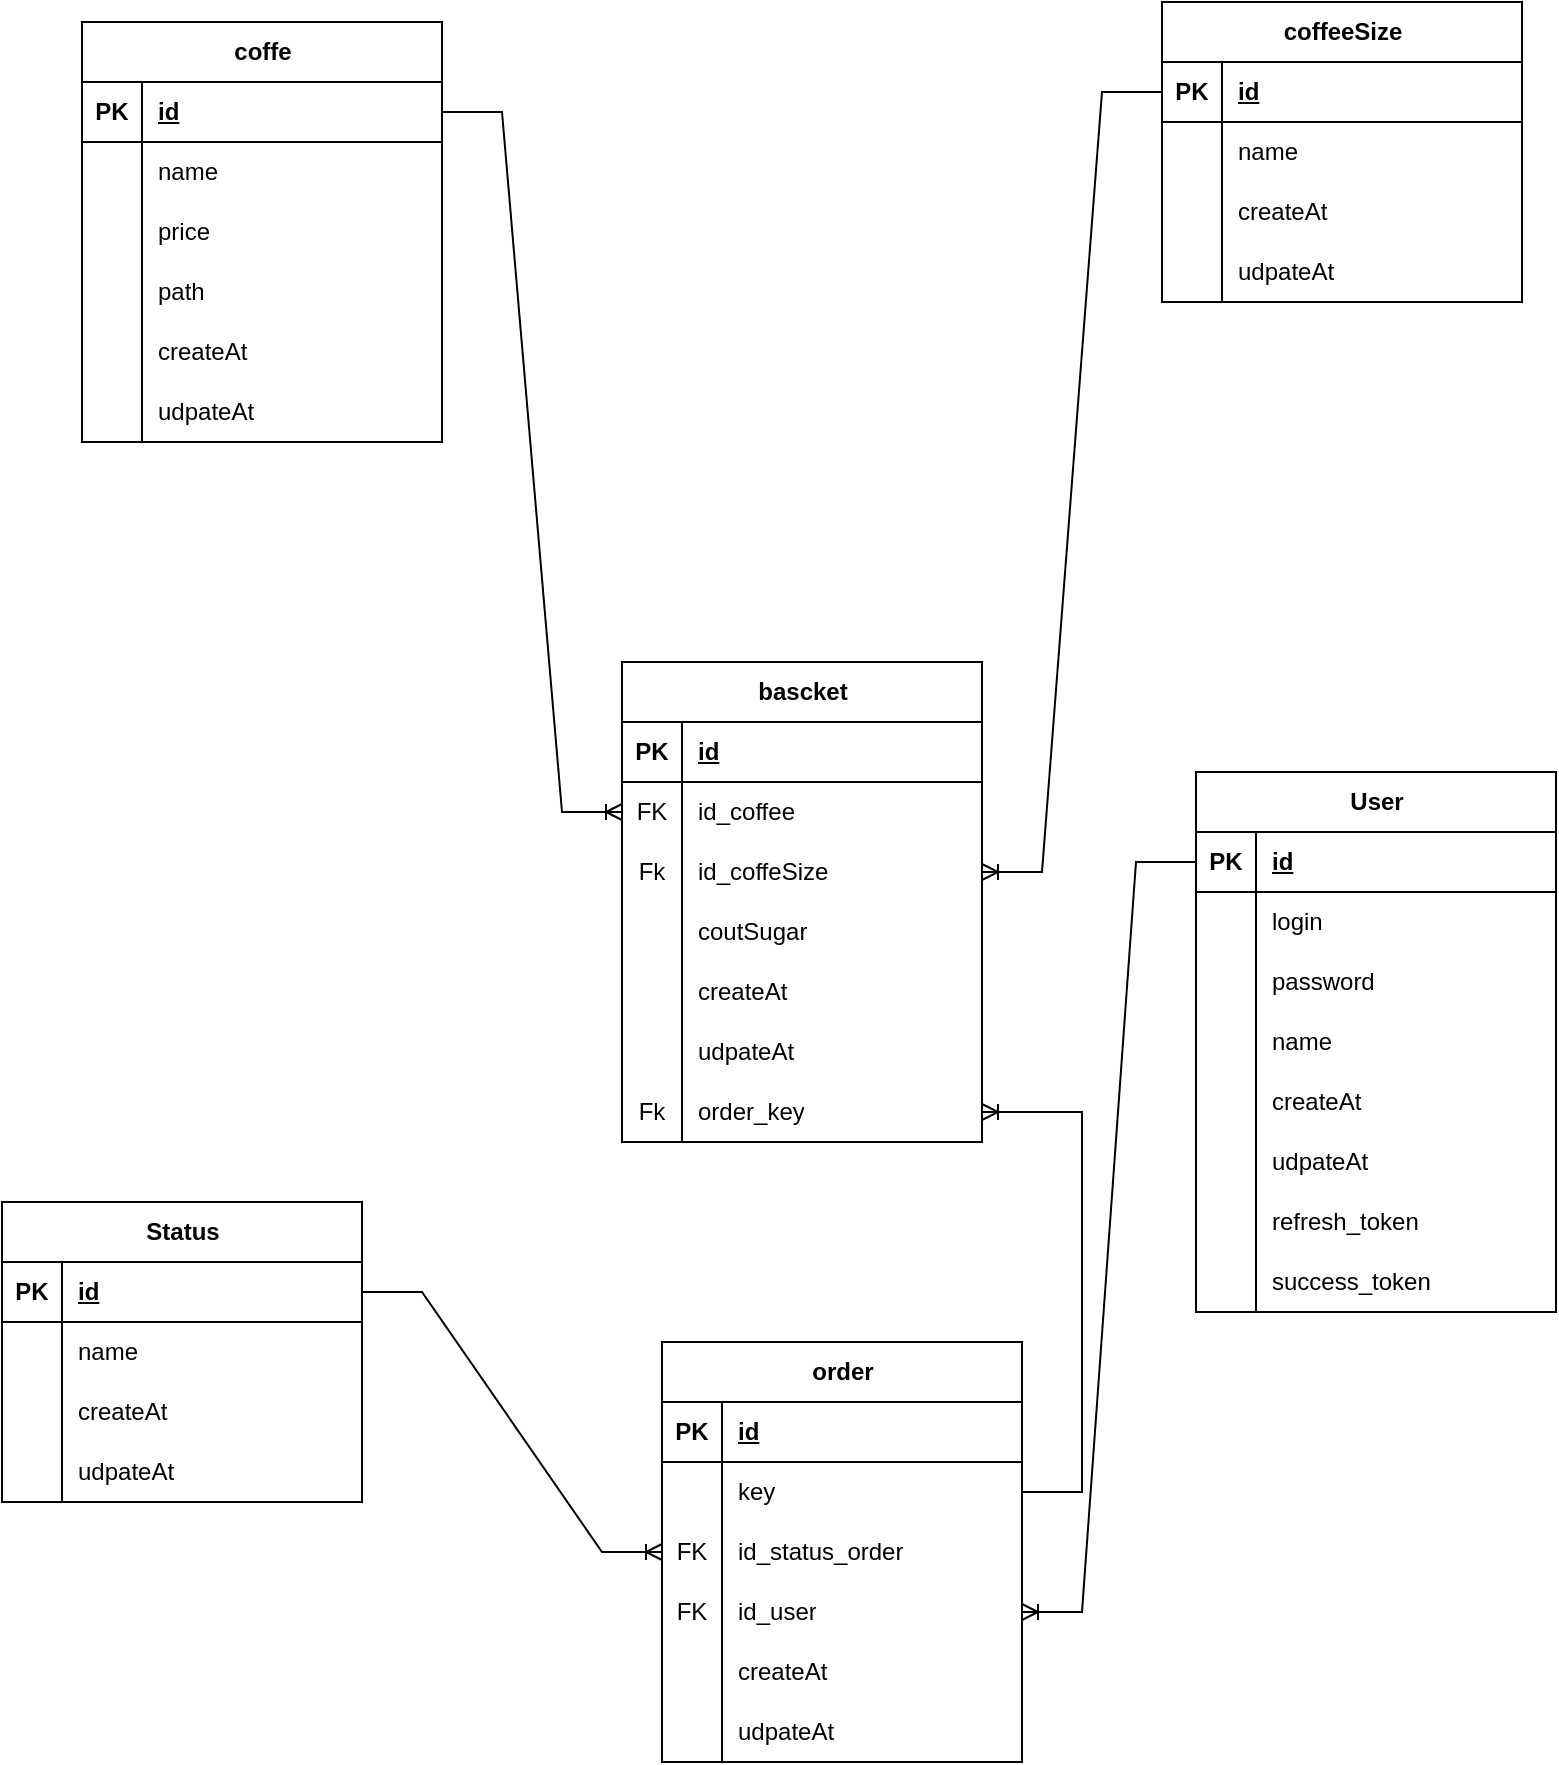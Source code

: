 <mxfile version="24.7.5">
  <diagram name="Страница — 1" id="lifR1NKAW2GJdnzbXlMU">
    <mxGraphModel dx="1687" dy="993" grid="1" gridSize="10" guides="1" tooltips="1" connect="1" arrows="1" fold="1" page="1" pageScale="1" pageWidth="827" pageHeight="1169" math="0" shadow="0">
      <root>
        <mxCell id="0" />
        <mxCell id="1" parent="0" />
        <mxCell id="nNNaADvLWEtk0UNA_iD9-1" value="coffeeSize" style="shape=table;startSize=30;container=1;collapsible=1;childLayout=tableLayout;fixedRows=1;rowLines=0;fontStyle=1;align=center;resizeLast=1;html=1;" vertex="1" parent="1">
          <mxGeometry x="630" y="80" width="180" height="150" as="geometry" />
        </mxCell>
        <mxCell id="nNNaADvLWEtk0UNA_iD9-2" value="" style="shape=tableRow;horizontal=0;startSize=0;swimlaneHead=0;swimlaneBody=0;fillColor=none;collapsible=0;dropTarget=0;points=[[0,0.5],[1,0.5]];portConstraint=eastwest;top=0;left=0;right=0;bottom=1;" vertex="1" parent="nNNaADvLWEtk0UNA_iD9-1">
          <mxGeometry y="30" width="180" height="30" as="geometry" />
        </mxCell>
        <mxCell id="nNNaADvLWEtk0UNA_iD9-3" value="PK" style="shape=partialRectangle;connectable=0;fillColor=none;top=0;left=0;bottom=0;right=0;fontStyle=1;overflow=hidden;whiteSpace=wrap;html=1;" vertex="1" parent="nNNaADvLWEtk0UNA_iD9-2">
          <mxGeometry width="30" height="30" as="geometry">
            <mxRectangle width="30" height="30" as="alternateBounds" />
          </mxGeometry>
        </mxCell>
        <mxCell id="nNNaADvLWEtk0UNA_iD9-4" value="id" style="shape=partialRectangle;connectable=0;fillColor=none;top=0;left=0;bottom=0;right=0;align=left;spacingLeft=6;fontStyle=5;overflow=hidden;whiteSpace=wrap;html=1;" vertex="1" parent="nNNaADvLWEtk0UNA_iD9-2">
          <mxGeometry x="30" width="150" height="30" as="geometry">
            <mxRectangle width="150" height="30" as="alternateBounds" />
          </mxGeometry>
        </mxCell>
        <mxCell id="nNNaADvLWEtk0UNA_iD9-5" value="" style="shape=tableRow;horizontal=0;startSize=0;swimlaneHead=0;swimlaneBody=0;fillColor=none;collapsible=0;dropTarget=0;points=[[0,0.5],[1,0.5]];portConstraint=eastwest;top=0;left=0;right=0;bottom=0;" vertex="1" parent="nNNaADvLWEtk0UNA_iD9-1">
          <mxGeometry y="60" width="180" height="30" as="geometry" />
        </mxCell>
        <mxCell id="nNNaADvLWEtk0UNA_iD9-6" value="" style="shape=partialRectangle;connectable=0;fillColor=none;top=0;left=0;bottom=0;right=0;editable=1;overflow=hidden;whiteSpace=wrap;html=1;" vertex="1" parent="nNNaADvLWEtk0UNA_iD9-5">
          <mxGeometry width="30" height="30" as="geometry">
            <mxRectangle width="30" height="30" as="alternateBounds" />
          </mxGeometry>
        </mxCell>
        <mxCell id="nNNaADvLWEtk0UNA_iD9-7" value="name" style="shape=partialRectangle;connectable=0;fillColor=none;top=0;left=0;bottom=0;right=0;align=left;spacingLeft=6;overflow=hidden;whiteSpace=wrap;html=1;" vertex="1" parent="nNNaADvLWEtk0UNA_iD9-5">
          <mxGeometry x="30" width="150" height="30" as="geometry">
            <mxRectangle width="150" height="30" as="alternateBounds" />
          </mxGeometry>
        </mxCell>
        <mxCell id="nNNaADvLWEtk0UNA_iD9-30" style="shape=tableRow;horizontal=0;startSize=0;swimlaneHead=0;swimlaneBody=0;fillColor=none;collapsible=0;dropTarget=0;points=[[0,0.5],[1,0.5]];portConstraint=eastwest;top=0;left=0;right=0;bottom=0;" vertex="1" parent="nNNaADvLWEtk0UNA_iD9-1">
          <mxGeometry y="90" width="180" height="30" as="geometry" />
        </mxCell>
        <mxCell id="nNNaADvLWEtk0UNA_iD9-31" style="shape=partialRectangle;connectable=0;fillColor=none;top=0;left=0;bottom=0;right=0;editable=1;overflow=hidden;whiteSpace=wrap;html=1;" vertex="1" parent="nNNaADvLWEtk0UNA_iD9-30">
          <mxGeometry width="30" height="30" as="geometry">
            <mxRectangle width="30" height="30" as="alternateBounds" />
          </mxGeometry>
        </mxCell>
        <mxCell id="nNNaADvLWEtk0UNA_iD9-32" value="createAt" style="shape=partialRectangle;connectable=0;fillColor=none;top=0;left=0;bottom=0;right=0;align=left;spacingLeft=6;overflow=hidden;whiteSpace=wrap;html=1;" vertex="1" parent="nNNaADvLWEtk0UNA_iD9-30">
          <mxGeometry x="30" width="150" height="30" as="geometry">
            <mxRectangle width="150" height="30" as="alternateBounds" />
          </mxGeometry>
        </mxCell>
        <mxCell id="nNNaADvLWEtk0UNA_iD9-33" style="shape=tableRow;horizontal=0;startSize=0;swimlaneHead=0;swimlaneBody=0;fillColor=none;collapsible=0;dropTarget=0;points=[[0,0.5],[1,0.5]];portConstraint=eastwest;top=0;left=0;right=0;bottom=0;" vertex="1" parent="nNNaADvLWEtk0UNA_iD9-1">
          <mxGeometry y="120" width="180" height="30" as="geometry" />
        </mxCell>
        <mxCell id="nNNaADvLWEtk0UNA_iD9-34" style="shape=partialRectangle;connectable=0;fillColor=none;top=0;left=0;bottom=0;right=0;editable=1;overflow=hidden;whiteSpace=wrap;html=1;" vertex="1" parent="nNNaADvLWEtk0UNA_iD9-33">
          <mxGeometry width="30" height="30" as="geometry">
            <mxRectangle width="30" height="30" as="alternateBounds" />
          </mxGeometry>
        </mxCell>
        <mxCell id="nNNaADvLWEtk0UNA_iD9-35" value="udpateAt" style="shape=partialRectangle;connectable=0;fillColor=none;top=0;left=0;bottom=0;right=0;align=left;spacingLeft=6;overflow=hidden;whiteSpace=wrap;html=1;" vertex="1" parent="nNNaADvLWEtk0UNA_iD9-33">
          <mxGeometry x="30" width="150" height="30" as="geometry">
            <mxRectangle width="150" height="30" as="alternateBounds" />
          </mxGeometry>
        </mxCell>
        <mxCell id="nNNaADvLWEtk0UNA_iD9-14" value="coffe" style="shape=table;startSize=30;container=1;collapsible=1;childLayout=tableLayout;fixedRows=1;rowLines=0;fontStyle=1;align=center;resizeLast=1;html=1;" vertex="1" parent="1">
          <mxGeometry x="90" y="90" width="180" height="210" as="geometry" />
        </mxCell>
        <mxCell id="nNNaADvLWEtk0UNA_iD9-15" value="" style="shape=tableRow;horizontal=0;startSize=0;swimlaneHead=0;swimlaneBody=0;fillColor=none;collapsible=0;dropTarget=0;points=[[0,0.5],[1,0.5]];portConstraint=eastwest;top=0;left=0;right=0;bottom=1;" vertex="1" parent="nNNaADvLWEtk0UNA_iD9-14">
          <mxGeometry y="30" width="180" height="30" as="geometry" />
        </mxCell>
        <mxCell id="nNNaADvLWEtk0UNA_iD9-16" value="PK" style="shape=partialRectangle;connectable=0;fillColor=none;top=0;left=0;bottom=0;right=0;fontStyle=1;overflow=hidden;whiteSpace=wrap;html=1;" vertex="1" parent="nNNaADvLWEtk0UNA_iD9-15">
          <mxGeometry width="30" height="30" as="geometry">
            <mxRectangle width="30" height="30" as="alternateBounds" />
          </mxGeometry>
        </mxCell>
        <mxCell id="nNNaADvLWEtk0UNA_iD9-17" value="id" style="shape=partialRectangle;connectable=0;fillColor=none;top=0;left=0;bottom=0;right=0;align=left;spacingLeft=6;fontStyle=5;overflow=hidden;whiteSpace=wrap;html=1;" vertex="1" parent="nNNaADvLWEtk0UNA_iD9-15">
          <mxGeometry x="30" width="150" height="30" as="geometry">
            <mxRectangle width="150" height="30" as="alternateBounds" />
          </mxGeometry>
        </mxCell>
        <mxCell id="nNNaADvLWEtk0UNA_iD9-18" value="" style="shape=tableRow;horizontal=0;startSize=0;swimlaneHead=0;swimlaneBody=0;fillColor=none;collapsible=0;dropTarget=0;points=[[0,0.5],[1,0.5]];portConstraint=eastwest;top=0;left=0;right=0;bottom=0;" vertex="1" parent="nNNaADvLWEtk0UNA_iD9-14">
          <mxGeometry y="60" width="180" height="30" as="geometry" />
        </mxCell>
        <mxCell id="nNNaADvLWEtk0UNA_iD9-19" value="" style="shape=partialRectangle;connectable=0;fillColor=none;top=0;left=0;bottom=0;right=0;editable=1;overflow=hidden;whiteSpace=wrap;html=1;" vertex="1" parent="nNNaADvLWEtk0UNA_iD9-18">
          <mxGeometry width="30" height="30" as="geometry">
            <mxRectangle width="30" height="30" as="alternateBounds" />
          </mxGeometry>
        </mxCell>
        <mxCell id="nNNaADvLWEtk0UNA_iD9-20" value="name" style="shape=partialRectangle;connectable=0;fillColor=none;top=0;left=0;bottom=0;right=0;align=left;spacingLeft=6;overflow=hidden;whiteSpace=wrap;html=1;" vertex="1" parent="nNNaADvLWEtk0UNA_iD9-18">
          <mxGeometry x="30" width="150" height="30" as="geometry">
            <mxRectangle width="150" height="30" as="alternateBounds" />
          </mxGeometry>
        </mxCell>
        <mxCell id="nNNaADvLWEtk0UNA_iD9-27" style="shape=tableRow;horizontal=0;startSize=0;swimlaneHead=0;swimlaneBody=0;fillColor=none;collapsible=0;dropTarget=0;points=[[0,0.5],[1,0.5]];portConstraint=eastwest;top=0;left=0;right=0;bottom=0;" vertex="1" parent="nNNaADvLWEtk0UNA_iD9-14">
          <mxGeometry y="90" width="180" height="30" as="geometry" />
        </mxCell>
        <mxCell id="nNNaADvLWEtk0UNA_iD9-28" style="shape=partialRectangle;connectable=0;fillColor=none;top=0;left=0;bottom=0;right=0;editable=1;overflow=hidden;whiteSpace=wrap;html=1;" vertex="1" parent="nNNaADvLWEtk0UNA_iD9-27">
          <mxGeometry width="30" height="30" as="geometry">
            <mxRectangle width="30" height="30" as="alternateBounds" />
          </mxGeometry>
        </mxCell>
        <mxCell id="nNNaADvLWEtk0UNA_iD9-29" value="price" style="shape=partialRectangle;connectable=0;fillColor=none;top=0;left=0;bottom=0;right=0;align=left;spacingLeft=6;overflow=hidden;whiteSpace=wrap;html=1;" vertex="1" parent="nNNaADvLWEtk0UNA_iD9-27">
          <mxGeometry x="30" width="150" height="30" as="geometry">
            <mxRectangle width="150" height="30" as="alternateBounds" />
          </mxGeometry>
        </mxCell>
        <mxCell id="nNNaADvLWEtk0UNA_iD9-24" style="shape=tableRow;horizontal=0;startSize=0;swimlaneHead=0;swimlaneBody=0;fillColor=none;collapsible=0;dropTarget=0;points=[[0,0.5],[1,0.5]];portConstraint=eastwest;top=0;left=0;right=0;bottom=0;" vertex="1" parent="nNNaADvLWEtk0UNA_iD9-14">
          <mxGeometry y="120" width="180" height="30" as="geometry" />
        </mxCell>
        <mxCell id="nNNaADvLWEtk0UNA_iD9-25" style="shape=partialRectangle;connectable=0;fillColor=none;top=0;left=0;bottom=0;right=0;editable=1;overflow=hidden;whiteSpace=wrap;html=1;" vertex="1" parent="nNNaADvLWEtk0UNA_iD9-24">
          <mxGeometry width="30" height="30" as="geometry">
            <mxRectangle width="30" height="30" as="alternateBounds" />
          </mxGeometry>
        </mxCell>
        <mxCell id="nNNaADvLWEtk0UNA_iD9-26" value="path" style="shape=partialRectangle;connectable=0;fillColor=none;top=0;left=0;bottom=0;right=0;align=left;spacingLeft=6;overflow=hidden;whiteSpace=wrap;html=1;" vertex="1" parent="nNNaADvLWEtk0UNA_iD9-24">
          <mxGeometry x="30" width="150" height="30" as="geometry">
            <mxRectangle width="150" height="30" as="alternateBounds" />
          </mxGeometry>
        </mxCell>
        <mxCell id="nNNaADvLWEtk0UNA_iD9-21" style="shape=tableRow;horizontal=0;startSize=0;swimlaneHead=0;swimlaneBody=0;fillColor=none;collapsible=0;dropTarget=0;points=[[0,0.5],[1,0.5]];portConstraint=eastwest;top=0;left=0;right=0;bottom=0;" vertex="1" parent="nNNaADvLWEtk0UNA_iD9-14">
          <mxGeometry y="150" width="180" height="30" as="geometry" />
        </mxCell>
        <mxCell id="nNNaADvLWEtk0UNA_iD9-22" style="shape=partialRectangle;connectable=0;fillColor=none;top=0;left=0;bottom=0;right=0;editable=1;overflow=hidden;whiteSpace=wrap;html=1;" vertex="1" parent="nNNaADvLWEtk0UNA_iD9-21">
          <mxGeometry width="30" height="30" as="geometry">
            <mxRectangle width="30" height="30" as="alternateBounds" />
          </mxGeometry>
        </mxCell>
        <mxCell id="nNNaADvLWEtk0UNA_iD9-23" value="createAt" style="shape=partialRectangle;connectable=0;fillColor=none;top=0;left=0;bottom=0;right=0;align=left;spacingLeft=6;overflow=hidden;whiteSpace=wrap;html=1;" vertex="1" parent="nNNaADvLWEtk0UNA_iD9-21">
          <mxGeometry x="30" width="150" height="30" as="geometry">
            <mxRectangle width="150" height="30" as="alternateBounds" />
          </mxGeometry>
        </mxCell>
        <mxCell id="nNNaADvLWEtk0UNA_iD9-36" style="shape=tableRow;horizontal=0;startSize=0;swimlaneHead=0;swimlaneBody=0;fillColor=none;collapsible=0;dropTarget=0;points=[[0,0.5],[1,0.5]];portConstraint=eastwest;top=0;left=0;right=0;bottom=0;" vertex="1" parent="nNNaADvLWEtk0UNA_iD9-14">
          <mxGeometry y="180" width="180" height="30" as="geometry" />
        </mxCell>
        <mxCell id="nNNaADvLWEtk0UNA_iD9-37" style="shape=partialRectangle;connectable=0;fillColor=none;top=0;left=0;bottom=0;right=0;editable=1;overflow=hidden;whiteSpace=wrap;html=1;" vertex="1" parent="nNNaADvLWEtk0UNA_iD9-36">
          <mxGeometry width="30" height="30" as="geometry">
            <mxRectangle width="30" height="30" as="alternateBounds" />
          </mxGeometry>
        </mxCell>
        <mxCell id="nNNaADvLWEtk0UNA_iD9-38" value="udpateAt" style="shape=partialRectangle;connectable=0;fillColor=none;top=0;left=0;bottom=0;right=0;align=left;spacingLeft=6;overflow=hidden;whiteSpace=wrap;html=1;" vertex="1" parent="nNNaADvLWEtk0UNA_iD9-36">
          <mxGeometry x="30" width="150" height="30" as="geometry">
            <mxRectangle width="150" height="30" as="alternateBounds" />
          </mxGeometry>
        </mxCell>
        <mxCell id="nNNaADvLWEtk0UNA_iD9-65" value="bascket" style="shape=table;startSize=30;container=1;collapsible=1;childLayout=tableLayout;fixedRows=1;rowLines=0;fontStyle=1;align=center;resizeLast=1;html=1;" vertex="1" parent="1">
          <mxGeometry x="360" y="410" width="180" height="240" as="geometry" />
        </mxCell>
        <mxCell id="nNNaADvLWEtk0UNA_iD9-66" value="" style="shape=tableRow;horizontal=0;startSize=0;swimlaneHead=0;swimlaneBody=0;fillColor=none;collapsible=0;dropTarget=0;points=[[0,0.5],[1,0.5]];portConstraint=eastwest;top=0;left=0;right=0;bottom=1;" vertex="1" parent="nNNaADvLWEtk0UNA_iD9-65">
          <mxGeometry y="30" width="180" height="30" as="geometry" />
        </mxCell>
        <mxCell id="nNNaADvLWEtk0UNA_iD9-67" value="PK" style="shape=partialRectangle;connectable=0;fillColor=none;top=0;left=0;bottom=0;right=0;fontStyle=1;overflow=hidden;whiteSpace=wrap;html=1;" vertex="1" parent="nNNaADvLWEtk0UNA_iD9-66">
          <mxGeometry width="30" height="30" as="geometry">
            <mxRectangle width="30" height="30" as="alternateBounds" />
          </mxGeometry>
        </mxCell>
        <mxCell id="nNNaADvLWEtk0UNA_iD9-68" value="id" style="shape=partialRectangle;connectable=0;fillColor=none;top=0;left=0;bottom=0;right=0;align=left;spacingLeft=6;fontStyle=5;overflow=hidden;whiteSpace=wrap;html=1;" vertex="1" parent="nNNaADvLWEtk0UNA_iD9-66">
          <mxGeometry x="30" width="150" height="30" as="geometry">
            <mxRectangle width="150" height="30" as="alternateBounds" />
          </mxGeometry>
        </mxCell>
        <mxCell id="nNNaADvLWEtk0UNA_iD9-69" value="" style="shape=tableRow;horizontal=0;startSize=0;swimlaneHead=0;swimlaneBody=0;fillColor=none;collapsible=0;dropTarget=0;points=[[0,0.5],[1,0.5]];portConstraint=eastwest;top=0;left=0;right=0;bottom=0;" vertex="1" parent="nNNaADvLWEtk0UNA_iD9-65">
          <mxGeometry y="60" width="180" height="30" as="geometry" />
        </mxCell>
        <mxCell id="nNNaADvLWEtk0UNA_iD9-70" value="FK" style="shape=partialRectangle;connectable=0;fillColor=none;top=0;left=0;bottom=0;right=0;editable=1;overflow=hidden;whiteSpace=wrap;html=1;" vertex="1" parent="nNNaADvLWEtk0UNA_iD9-69">
          <mxGeometry width="30" height="30" as="geometry">
            <mxRectangle width="30" height="30" as="alternateBounds" />
          </mxGeometry>
        </mxCell>
        <mxCell id="nNNaADvLWEtk0UNA_iD9-71" value="id_coffee" style="shape=partialRectangle;connectable=0;fillColor=none;top=0;left=0;bottom=0;right=0;align=left;spacingLeft=6;overflow=hidden;whiteSpace=wrap;html=1;" vertex="1" parent="nNNaADvLWEtk0UNA_iD9-69">
          <mxGeometry x="30" width="150" height="30" as="geometry">
            <mxRectangle width="150" height="30" as="alternateBounds" />
          </mxGeometry>
        </mxCell>
        <mxCell id="nNNaADvLWEtk0UNA_iD9-72" style="shape=tableRow;horizontal=0;startSize=0;swimlaneHead=0;swimlaneBody=0;fillColor=none;collapsible=0;dropTarget=0;points=[[0,0.5],[1,0.5]];portConstraint=eastwest;top=0;left=0;right=0;bottom=0;" vertex="1" parent="nNNaADvLWEtk0UNA_iD9-65">
          <mxGeometry y="90" width="180" height="30" as="geometry" />
        </mxCell>
        <mxCell id="nNNaADvLWEtk0UNA_iD9-73" value="Fk" style="shape=partialRectangle;connectable=0;fillColor=none;top=0;left=0;bottom=0;right=0;editable=1;overflow=hidden;whiteSpace=wrap;html=1;" vertex="1" parent="nNNaADvLWEtk0UNA_iD9-72">
          <mxGeometry width="30" height="30" as="geometry">
            <mxRectangle width="30" height="30" as="alternateBounds" />
          </mxGeometry>
        </mxCell>
        <mxCell id="nNNaADvLWEtk0UNA_iD9-74" value="id_coffeSize" style="shape=partialRectangle;connectable=0;fillColor=none;top=0;left=0;bottom=0;right=0;align=left;spacingLeft=6;overflow=hidden;whiteSpace=wrap;html=1;" vertex="1" parent="nNNaADvLWEtk0UNA_iD9-72">
          <mxGeometry x="30" width="150" height="30" as="geometry">
            <mxRectangle width="150" height="30" as="alternateBounds" />
          </mxGeometry>
        </mxCell>
        <mxCell id="nNNaADvLWEtk0UNA_iD9-75" style="shape=tableRow;horizontal=0;startSize=0;swimlaneHead=0;swimlaneBody=0;fillColor=none;collapsible=0;dropTarget=0;points=[[0,0.5],[1,0.5]];portConstraint=eastwest;top=0;left=0;right=0;bottom=0;" vertex="1" parent="nNNaADvLWEtk0UNA_iD9-65">
          <mxGeometry y="120" width="180" height="30" as="geometry" />
        </mxCell>
        <mxCell id="nNNaADvLWEtk0UNA_iD9-76" style="shape=partialRectangle;connectable=0;fillColor=none;top=0;left=0;bottom=0;right=0;editable=1;overflow=hidden;whiteSpace=wrap;html=1;" vertex="1" parent="nNNaADvLWEtk0UNA_iD9-75">
          <mxGeometry width="30" height="30" as="geometry">
            <mxRectangle width="30" height="30" as="alternateBounds" />
          </mxGeometry>
        </mxCell>
        <mxCell id="nNNaADvLWEtk0UNA_iD9-77" value="coutSugar" style="shape=partialRectangle;connectable=0;fillColor=none;top=0;left=0;bottom=0;right=0;align=left;spacingLeft=6;overflow=hidden;whiteSpace=wrap;html=1;" vertex="1" parent="nNNaADvLWEtk0UNA_iD9-75">
          <mxGeometry x="30" width="150" height="30" as="geometry">
            <mxRectangle width="150" height="30" as="alternateBounds" />
          </mxGeometry>
        </mxCell>
        <mxCell id="nNNaADvLWEtk0UNA_iD9-78" style="shape=tableRow;horizontal=0;startSize=0;swimlaneHead=0;swimlaneBody=0;fillColor=none;collapsible=0;dropTarget=0;points=[[0,0.5],[1,0.5]];portConstraint=eastwest;top=0;left=0;right=0;bottom=0;" vertex="1" parent="nNNaADvLWEtk0UNA_iD9-65">
          <mxGeometry y="150" width="180" height="30" as="geometry" />
        </mxCell>
        <mxCell id="nNNaADvLWEtk0UNA_iD9-79" style="shape=partialRectangle;connectable=0;fillColor=none;top=0;left=0;bottom=0;right=0;editable=1;overflow=hidden;whiteSpace=wrap;html=1;" vertex="1" parent="nNNaADvLWEtk0UNA_iD9-78">
          <mxGeometry width="30" height="30" as="geometry">
            <mxRectangle width="30" height="30" as="alternateBounds" />
          </mxGeometry>
        </mxCell>
        <mxCell id="nNNaADvLWEtk0UNA_iD9-80" value="createAt" style="shape=partialRectangle;connectable=0;fillColor=none;top=0;left=0;bottom=0;right=0;align=left;spacingLeft=6;overflow=hidden;whiteSpace=wrap;html=1;" vertex="1" parent="nNNaADvLWEtk0UNA_iD9-78">
          <mxGeometry x="30" width="150" height="30" as="geometry">
            <mxRectangle width="150" height="30" as="alternateBounds" />
          </mxGeometry>
        </mxCell>
        <mxCell id="nNNaADvLWEtk0UNA_iD9-81" style="shape=tableRow;horizontal=0;startSize=0;swimlaneHead=0;swimlaneBody=0;fillColor=none;collapsible=0;dropTarget=0;points=[[0,0.5],[1,0.5]];portConstraint=eastwest;top=0;left=0;right=0;bottom=0;" vertex="1" parent="nNNaADvLWEtk0UNA_iD9-65">
          <mxGeometry y="180" width="180" height="30" as="geometry" />
        </mxCell>
        <mxCell id="nNNaADvLWEtk0UNA_iD9-82" style="shape=partialRectangle;connectable=0;fillColor=none;top=0;left=0;bottom=0;right=0;editable=1;overflow=hidden;whiteSpace=wrap;html=1;" vertex="1" parent="nNNaADvLWEtk0UNA_iD9-81">
          <mxGeometry width="30" height="30" as="geometry">
            <mxRectangle width="30" height="30" as="alternateBounds" />
          </mxGeometry>
        </mxCell>
        <mxCell id="nNNaADvLWEtk0UNA_iD9-83" value="udpateAt" style="shape=partialRectangle;connectable=0;fillColor=none;top=0;left=0;bottom=0;right=0;align=left;spacingLeft=6;overflow=hidden;whiteSpace=wrap;html=1;" vertex="1" parent="nNNaADvLWEtk0UNA_iD9-81">
          <mxGeometry x="30" width="150" height="30" as="geometry">
            <mxRectangle width="150" height="30" as="alternateBounds" />
          </mxGeometry>
        </mxCell>
        <mxCell id="nNNaADvLWEtk0UNA_iD9-86" style="shape=tableRow;horizontal=0;startSize=0;swimlaneHead=0;swimlaneBody=0;fillColor=none;collapsible=0;dropTarget=0;points=[[0,0.5],[1,0.5]];portConstraint=eastwest;top=0;left=0;right=0;bottom=0;" vertex="1" parent="nNNaADvLWEtk0UNA_iD9-65">
          <mxGeometry y="210" width="180" height="30" as="geometry" />
        </mxCell>
        <mxCell id="nNNaADvLWEtk0UNA_iD9-87" value="Fk" style="shape=partialRectangle;connectable=0;fillColor=none;top=0;left=0;bottom=0;right=0;editable=1;overflow=hidden;whiteSpace=wrap;html=1;" vertex="1" parent="nNNaADvLWEtk0UNA_iD9-86">
          <mxGeometry width="30" height="30" as="geometry">
            <mxRectangle width="30" height="30" as="alternateBounds" />
          </mxGeometry>
        </mxCell>
        <mxCell id="nNNaADvLWEtk0UNA_iD9-88" value="order_key" style="shape=partialRectangle;connectable=0;fillColor=none;top=0;left=0;bottom=0;right=0;align=left;spacingLeft=6;overflow=hidden;whiteSpace=wrap;html=1;" vertex="1" parent="nNNaADvLWEtk0UNA_iD9-86">
          <mxGeometry x="30" width="150" height="30" as="geometry">
            <mxRectangle width="150" height="30" as="alternateBounds" />
          </mxGeometry>
        </mxCell>
        <mxCell id="nNNaADvLWEtk0UNA_iD9-84" value="" style="edgeStyle=entityRelationEdgeStyle;fontSize=12;html=1;endArrow=ERoneToMany;rounded=0;" edge="1" parent="1" source="nNNaADvLWEtk0UNA_iD9-15" target="nNNaADvLWEtk0UNA_iD9-69">
          <mxGeometry width="100" height="100" relative="1" as="geometry">
            <mxPoint x="590" y="570" as="sourcePoint" />
            <mxPoint x="690" y="470" as="targetPoint" />
          </mxGeometry>
        </mxCell>
        <mxCell id="nNNaADvLWEtk0UNA_iD9-85" value="" style="edgeStyle=entityRelationEdgeStyle;fontSize=12;html=1;endArrow=ERoneToMany;rounded=0;" edge="1" parent="1" source="nNNaADvLWEtk0UNA_iD9-2" target="nNNaADvLWEtk0UNA_iD9-72">
          <mxGeometry width="100" height="100" relative="1" as="geometry">
            <mxPoint x="280" y="145" as="sourcePoint" />
            <mxPoint x="370" y="495" as="targetPoint" />
          </mxGeometry>
        </mxCell>
        <mxCell id="nNNaADvLWEtk0UNA_iD9-89" value="order" style="shape=table;startSize=30;container=1;collapsible=1;childLayout=tableLayout;fixedRows=1;rowLines=0;fontStyle=1;align=center;resizeLast=1;html=1;" vertex="1" parent="1">
          <mxGeometry x="380" y="750" width="180" height="210" as="geometry" />
        </mxCell>
        <mxCell id="nNNaADvLWEtk0UNA_iD9-90" value="" style="shape=tableRow;horizontal=0;startSize=0;swimlaneHead=0;swimlaneBody=0;fillColor=none;collapsible=0;dropTarget=0;points=[[0,0.5],[1,0.5]];portConstraint=eastwest;top=0;left=0;right=0;bottom=1;" vertex="1" parent="nNNaADvLWEtk0UNA_iD9-89">
          <mxGeometry y="30" width="180" height="30" as="geometry" />
        </mxCell>
        <mxCell id="nNNaADvLWEtk0UNA_iD9-91" value="PK" style="shape=partialRectangle;connectable=0;fillColor=none;top=0;left=0;bottom=0;right=0;fontStyle=1;overflow=hidden;whiteSpace=wrap;html=1;" vertex="1" parent="nNNaADvLWEtk0UNA_iD9-90">
          <mxGeometry width="30" height="30" as="geometry">
            <mxRectangle width="30" height="30" as="alternateBounds" />
          </mxGeometry>
        </mxCell>
        <mxCell id="nNNaADvLWEtk0UNA_iD9-92" value="id" style="shape=partialRectangle;connectable=0;fillColor=none;top=0;left=0;bottom=0;right=0;align=left;spacingLeft=6;fontStyle=5;overflow=hidden;whiteSpace=wrap;html=1;" vertex="1" parent="nNNaADvLWEtk0UNA_iD9-90">
          <mxGeometry x="30" width="150" height="30" as="geometry">
            <mxRectangle width="150" height="30" as="alternateBounds" />
          </mxGeometry>
        </mxCell>
        <mxCell id="nNNaADvLWEtk0UNA_iD9-108" style="shape=tableRow;horizontal=0;startSize=0;swimlaneHead=0;swimlaneBody=0;fillColor=none;collapsible=0;dropTarget=0;points=[[0,0.5],[1,0.5]];portConstraint=eastwest;top=0;left=0;right=0;bottom=0;" vertex="1" parent="nNNaADvLWEtk0UNA_iD9-89">
          <mxGeometry y="60" width="180" height="30" as="geometry" />
        </mxCell>
        <mxCell id="nNNaADvLWEtk0UNA_iD9-109" style="shape=partialRectangle;connectable=0;fillColor=none;top=0;left=0;bottom=0;right=0;editable=1;overflow=hidden;whiteSpace=wrap;html=1;" vertex="1" parent="nNNaADvLWEtk0UNA_iD9-108">
          <mxGeometry width="30" height="30" as="geometry">
            <mxRectangle width="30" height="30" as="alternateBounds" />
          </mxGeometry>
        </mxCell>
        <mxCell id="nNNaADvLWEtk0UNA_iD9-110" value="key" style="shape=partialRectangle;connectable=0;fillColor=none;top=0;left=0;bottom=0;right=0;align=left;spacingLeft=6;overflow=hidden;whiteSpace=wrap;html=1;" vertex="1" parent="nNNaADvLWEtk0UNA_iD9-108">
          <mxGeometry x="30" width="150" height="30" as="geometry">
            <mxRectangle width="150" height="30" as="alternateBounds" />
          </mxGeometry>
        </mxCell>
        <mxCell id="nNNaADvLWEtk0UNA_iD9-105" style="shape=tableRow;horizontal=0;startSize=0;swimlaneHead=0;swimlaneBody=0;fillColor=none;collapsible=0;dropTarget=0;points=[[0,0.5],[1,0.5]];portConstraint=eastwest;top=0;left=0;right=0;bottom=0;" vertex="1" parent="nNNaADvLWEtk0UNA_iD9-89">
          <mxGeometry y="90" width="180" height="30" as="geometry" />
        </mxCell>
        <mxCell id="nNNaADvLWEtk0UNA_iD9-106" value="FK" style="shape=partialRectangle;connectable=0;fillColor=none;top=0;left=0;bottom=0;right=0;editable=1;overflow=hidden;whiteSpace=wrap;html=1;" vertex="1" parent="nNNaADvLWEtk0UNA_iD9-105">
          <mxGeometry width="30" height="30" as="geometry">
            <mxRectangle width="30" height="30" as="alternateBounds" />
          </mxGeometry>
        </mxCell>
        <mxCell id="nNNaADvLWEtk0UNA_iD9-107" value="id_status_order" style="shape=partialRectangle;connectable=0;fillColor=none;top=0;left=0;bottom=0;right=0;align=left;spacingLeft=6;overflow=hidden;whiteSpace=wrap;html=1;" vertex="1" parent="nNNaADvLWEtk0UNA_iD9-105">
          <mxGeometry x="30" width="150" height="30" as="geometry">
            <mxRectangle width="150" height="30" as="alternateBounds" />
          </mxGeometry>
        </mxCell>
        <mxCell id="nNNaADvLWEtk0UNA_iD9-120" style="shape=tableRow;horizontal=0;startSize=0;swimlaneHead=0;swimlaneBody=0;fillColor=none;collapsible=0;dropTarget=0;points=[[0,0.5],[1,0.5]];portConstraint=eastwest;top=0;left=0;right=0;bottom=0;" vertex="1" parent="nNNaADvLWEtk0UNA_iD9-89">
          <mxGeometry y="120" width="180" height="30" as="geometry" />
        </mxCell>
        <mxCell id="nNNaADvLWEtk0UNA_iD9-121" value="FK" style="shape=partialRectangle;connectable=0;fillColor=none;top=0;left=0;bottom=0;right=0;editable=1;overflow=hidden;whiteSpace=wrap;html=1;" vertex="1" parent="nNNaADvLWEtk0UNA_iD9-120">
          <mxGeometry width="30" height="30" as="geometry">
            <mxRectangle width="30" height="30" as="alternateBounds" />
          </mxGeometry>
        </mxCell>
        <mxCell id="nNNaADvLWEtk0UNA_iD9-122" value="id_user" style="shape=partialRectangle;connectable=0;fillColor=none;top=0;left=0;bottom=0;right=0;align=left;spacingLeft=6;overflow=hidden;whiteSpace=wrap;html=1;" vertex="1" parent="nNNaADvLWEtk0UNA_iD9-120">
          <mxGeometry x="30" width="150" height="30" as="geometry">
            <mxRectangle width="150" height="30" as="alternateBounds" />
          </mxGeometry>
        </mxCell>
        <mxCell id="nNNaADvLWEtk0UNA_iD9-96" style="shape=tableRow;horizontal=0;startSize=0;swimlaneHead=0;swimlaneBody=0;fillColor=none;collapsible=0;dropTarget=0;points=[[0,0.5],[1,0.5]];portConstraint=eastwest;top=0;left=0;right=0;bottom=0;" vertex="1" parent="nNNaADvLWEtk0UNA_iD9-89">
          <mxGeometry y="150" width="180" height="30" as="geometry" />
        </mxCell>
        <mxCell id="nNNaADvLWEtk0UNA_iD9-97" style="shape=partialRectangle;connectable=0;fillColor=none;top=0;left=0;bottom=0;right=0;editable=1;overflow=hidden;whiteSpace=wrap;html=1;" vertex="1" parent="nNNaADvLWEtk0UNA_iD9-96">
          <mxGeometry width="30" height="30" as="geometry">
            <mxRectangle width="30" height="30" as="alternateBounds" />
          </mxGeometry>
        </mxCell>
        <mxCell id="nNNaADvLWEtk0UNA_iD9-98" value="createAt" style="shape=partialRectangle;connectable=0;fillColor=none;top=0;left=0;bottom=0;right=0;align=left;spacingLeft=6;overflow=hidden;whiteSpace=wrap;html=1;" vertex="1" parent="nNNaADvLWEtk0UNA_iD9-96">
          <mxGeometry x="30" width="150" height="30" as="geometry">
            <mxRectangle width="150" height="30" as="alternateBounds" />
          </mxGeometry>
        </mxCell>
        <mxCell id="nNNaADvLWEtk0UNA_iD9-99" style="shape=tableRow;horizontal=0;startSize=0;swimlaneHead=0;swimlaneBody=0;fillColor=none;collapsible=0;dropTarget=0;points=[[0,0.5],[1,0.5]];portConstraint=eastwest;top=0;left=0;right=0;bottom=0;" vertex="1" parent="nNNaADvLWEtk0UNA_iD9-89">
          <mxGeometry y="180" width="180" height="30" as="geometry" />
        </mxCell>
        <mxCell id="nNNaADvLWEtk0UNA_iD9-100" style="shape=partialRectangle;connectable=0;fillColor=none;top=0;left=0;bottom=0;right=0;editable=1;overflow=hidden;whiteSpace=wrap;html=1;" vertex="1" parent="nNNaADvLWEtk0UNA_iD9-99">
          <mxGeometry width="30" height="30" as="geometry">
            <mxRectangle width="30" height="30" as="alternateBounds" />
          </mxGeometry>
        </mxCell>
        <mxCell id="nNNaADvLWEtk0UNA_iD9-101" value="udpateAt" style="shape=partialRectangle;connectable=0;fillColor=none;top=0;left=0;bottom=0;right=0;align=left;spacingLeft=6;overflow=hidden;whiteSpace=wrap;html=1;" vertex="1" parent="nNNaADvLWEtk0UNA_iD9-99">
          <mxGeometry x="30" width="150" height="30" as="geometry">
            <mxRectangle width="150" height="30" as="alternateBounds" />
          </mxGeometry>
        </mxCell>
        <mxCell id="nNNaADvLWEtk0UNA_iD9-123" value="User" style="shape=table;startSize=30;container=1;collapsible=1;childLayout=tableLayout;fixedRows=1;rowLines=0;fontStyle=1;align=center;resizeLast=1;html=1;" vertex="1" parent="1">
          <mxGeometry x="647" y="465" width="180" height="270" as="geometry" />
        </mxCell>
        <mxCell id="nNNaADvLWEtk0UNA_iD9-124" value="" style="shape=tableRow;horizontal=0;startSize=0;swimlaneHead=0;swimlaneBody=0;fillColor=none;collapsible=0;dropTarget=0;points=[[0,0.5],[1,0.5]];portConstraint=eastwest;top=0;left=0;right=0;bottom=1;" vertex="1" parent="nNNaADvLWEtk0UNA_iD9-123">
          <mxGeometry y="30" width="180" height="30" as="geometry" />
        </mxCell>
        <mxCell id="nNNaADvLWEtk0UNA_iD9-125" value="PK" style="shape=partialRectangle;connectable=0;fillColor=none;top=0;left=0;bottom=0;right=0;fontStyle=1;overflow=hidden;whiteSpace=wrap;html=1;" vertex="1" parent="nNNaADvLWEtk0UNA_iD9-124">
          <mxGeometry width="30" height="30" as="geometry">
            <mxRectangle width="30" height="30" as="alternateBounds" />
          </mxGeometry>
        </mxCell>
        <mxCell id="nNNaADvLWEtk0UNA_iD9-126" value="id" style="shape=partialRectangle;connectable=0;fillColor=none;top=0;left=0;bottom=0;right=0;align=left;spacingLeft=6;fontStyle=5;overflow=hidden;whiteSpace=wrap;html=1;" vertex="1" parent="nNNaADvLWEtk0UNA_iD9-124">
          <mxGeometry x="30" width="150" height="30" as="geometry">
            <mxRectangle width="150" height="30" as="alternateBounds" />
          </mxGeometry>
        </mxCell>
        <mxCell id="nNNaADvLWEtk0UNA_iD9-127" value="" style="shape=tableRow;horizontal=0;startSize=0;swimlaneHead=0;swimlaneBody=0;fillColor=none;collapsible=0;dropTarget=0;points=[[0,0.5],[1,0.5]];portConstraint=eastwest;top=0;left=0;right=0;bottom=0;" vertex="1" parent="nNNaADvLWEtk0UNA_iD9-123">
          <mxGeometry y="60" width="180" height="30" as="geometry" />
        </mxCell>
        <mxCell id="nNNaADvLWEtk0UNA_iD9-128" value="" style="shape=partialRectangle;connectable=0;fillColor=none;top=0;left=0;bottom=0;right=0;editable=1;overflow=hidden;whiteSpace=wrap;html=1;" vertex="1" parent="nNNaADvLWEtk0UNA_iD9-127">
          <mxGeometry width="30" height="30" as="geometry">
            <mxRectangle width="30" height="30" as="alternateBounds" />
          </mxGeometry>
        </mxCell>
        <mxCell id="nNNaADvLWEtk0UNA_iD9-129" value="login" style="shape=partialRectangle;connectable=0;fillColor=none;top=0;left=0;bottom=0;right=0;align=left;spacingLeft=6;overflow=hidden;whiteSpace=wrap;html=1;" vertex="1" parent="nNNaADvLWEtk0UNA_iD9-127">
          <mxGeometry x="30" width="150" height="30" as="geometry">
            <mxRectangle width="150" height="30" as="alternateBounds" />
          </mxGeometry>
        </mxCell>
        <mxCell id="nNNaADvLWEtk0UNA_iD9-130" value="" style="shape=tableRow;horizontal=0;startSize=0;swimlaneHead=0;swimlaneBody=0;fillColor=none;collapsible=0;dropTarget=0;points=[[0,0.5],[1,0.5]];portConstraint=eastwest;top=0;left=0;right=0;bottom=0;" vertex="1" parent="nNNaADvLWEtk0UNA_iD9-123">
          <mxGeometry y="90" width="180" height="30" as="geometry" />
        </mxCell>
        <mxCell id="nNNaADvLWEtk0UNA_iD9-131" value="" style="shape=partialRectangle;connectable=0;fillColor=none;top=0;left=0;bottom=0;right=0;editable=1;overflow=hidden;whiteSpace=wrap;html=1;" vertex="1" parent="nNNaADvLWEtk0UNA_iD9-130">
          <mxGeometry width="30" height="30" as="geometry">
            <mxRectangle width="30" height="30" as="alternateBounds" />
          </mxGeometry>
        </mxCell>
        <mxCell id="nNNaADvLWEtk0UNA_iD9-132" value="password" style="shape=partialRectangle;connectable=0;fillColor=none;top=0;left=0;bottom=0;right=0;align=left;spacingLeft=6;overflow=hidden;whiteSpace=wrap;html=1;" vertex="1" parent="nNNaADvLWEtk0UNA_iD9-130">
          <mxGeometry x="30" width="150" height="30" as="geometry">
            <mxRectangle width="150" height="30" as="alternateBounds" />
          </mxGeometry>
        </mxCell>
        <mxCell id="nNNaADvLWEtk0UNA_iD9-133" value="" style="shape=tableRow;horizontal=0;startSize=0;swimlaneHead=0;swimlaneBody=0;fillColor=none;collapsible=0;dropTarget=0;points=[[0,0.5],[1,0.5]];portConstraint=eastwest;top=0;left=0;right=0;bottom=0;" vertex="1" parent="nNNaADvLWEtk0UNA_iD9-123">
          <mxGeometry y="120" width="180" height="30" as="geometry" />
        </mxCell>
        <mxCell id="nNNaADvLWEtk0UNA_iD9-134" value="" style="shape=partialRectangle;connectable=0;fillColor=none;top=0;left=0;bottom=0;right=0;editable=1;overflow=hidden;whiteSpace=wrap;html=1;" vertex="1" parent="nNNaADvLWEtk0UNA_iD9-133">
          <mxGeometry width="30" height="30" as="geometry">
            <mxRectangle width="30" height="30" as="alternateBounds" />
          </mxGeometry>
        </mxCell>
        <mxCell id="nNNaADvLWEtk0UNA_iD9-135" value="name" style="shape=partialRectangle;connectable=0;fillColor=none;top=0;left=0;bottom=0;right=0;align=left;spacingLeft=6;overflow=hidden;whiteSpace=wrap;html=1;" vertex="1" parent="nNNaADvLWEtk0UNA_iD9-133">
          <mxGeometry x="30" width="150" height="30" as="geometry">
            <mxRectangle width="150" height="30" as="alternateBounds" />
          </mxGeometry>
        </mxCell>
        <mxCell id="nNNaADvLWEtk0UNA_iD9-136" style="shape=tableRow;horizontal=0;startSize=0;swimlaneHead=0;swimlaneBody=0;fillColor=none;collapsible=0;dropTarget=0;points=[[0,0.5],[1,0.5]];portConstraint=eastwest;top=0;left=0;right=0;bottom=0;" vertex="1" parent="nNNaADvLWEtk0UNA_iD9-123">
          <mxGeometry y="150" width="180" height="30" as="geometry" />
        </mxCell>
        <mxCell id="nNNaADvLWEtk0UNA_iD9-137" style="shape=partialRectangle;connectable=0;fillColor=none;top=0;left=0;bottom=0;right=0;editable=1;overflow=hidden;whiteSpace=wrap;html=1;" vertex="1" parent="nNNaADvLWEtk0UNA_iD9-136">
          <mxGeometry width="30" height="30" as="geometry">
            <mxRectangle width="30" height="30" as="alternateBounds" />
          </mxGeometry>
        </mxCell>
        <mxCell id="nNNaADvLWEtk0UNA_iD9-138" value="createAt" style="shape=partialRectangle;connectable=0;fillColor=none;top=0;left=0;bottom=0;right=0;align=left;spacingLeft=6;overflow=hidden;whiteSpace=wrap;html=1;" vertex="1" parent="nNNaADvLWEtk0UNA_iD9-136">
          <mxGeometry x="30" width="150" height="30" as="geometry">
            <mxRectangle width="150" height="30" as="alternateBounds" />
          </mxGeometry>
        </mxCell>
        <mxCell id="nNNaADvLWEtk0UNA_iD9-139" style="shape=tableRow;horizontal=0;startSize=0;swimlaneHead=0;swimlaneBody=0;fillColor=none;collapsible=0;dropTarget=0;points=[[0,0.5],[1,0.5]];portConstraint=eastwest;top=0;left=0;right=0;bottom=0;" vertex="1" parent="nNNaADvLWEtk0UNA_iD9-123">
          <mxGeometry y="180" width="180" height="30" as="geometry" />
        </mxCell>
        <mxCell id="nNNaADvLWEtk0UNA_iD9-140" style="shape=partialRectangle;connectable=0;fillColor=none;top=0;left=0;bottom=0;right=0;editable=1;overflow=hidden;whiteSpace=wrap;html=1;" vertex="1" parent="nNNaADvLWEtk0UNA_iD9-139">
          <mxGeometry width="30" height="30" as="geometry">
            <mxRectangle width="30" height="30" as="alternateBounds" />
          </mxGeometry>
        </mxCell>
        <mxCell id="nNNaADvLWEtk0UNA_iD9-141" value="udpateAt" style="shape=partialRectangle;connectable=0;fillColor=none;top=0;left=0;bottom=0;right=0;align=left;spacingLeft=6;overflow=hidden;whiteSpace=wrap;html=1;" vertex="1" parent="nNNaADvLWEtk0UNA_iD9-139">
          <mxGeometry x="30" width="150" height="30" as="geometry">
            <mxRectangle width="150" height="30" as="alternateBounds" />
          </mxGeometry>
        </mxCell>
        <mxCell id="nNNaADvLWEtk0UNA_iD9-142" style="shape=tableRow;horizontal=0;startSize=0;swimlaneHead=0;swimlaneBody=0;fillColor=none;collapsible=0;dropTarget=0;points=[[0,0.5],[1,0.5]];portConstraint=eastwest;top=0;left=0;right=0;bottom=0;" vertex="1" parent="nNNaADvLWEtk0UNA_iD9-123">
          <mxGeometry y="210" width="180" height="30" as="geometry" />
        </mxCell>
        <mxCell id="nNNaADvLWEtk0UNA_iD9-143" style="shape=partialRectangle;connectable=0;fillColor=none;top=0;left=0;bottom=0;right=0;editable=1;overflow=hidden;whiteSpace=wrap;html=1;" vertex="1" parent="nNNaADvLWEtk0UNA_iD9-142">
          <mxGeometry width="30" height="30" as="geometry">
            <mxRectangle width="30" height="30" as="alternateBounds" />
          </mxGeometry>
        </mxCell>
        <mxCell id="nNNaADvLWEtk0UNA_iD9-144" value="refresh_token" style="shape=partialRectangle;connectable=0;fillColor=none;top=0;left=0;bottom=0;right=0;align=left;spacingLeft=6;overflow=hidden;whiteSpace=wrap;html=1;" vertex="1" parent="nNNaADvLWEtk0UNA_iD9-142">
          <mxGeometry x="30" width="150" height="30" as="geometry">
            <mxRectangle width="150" height="30" as="alternateBounds" />
          </mxGeometry>
        </mxCell>
        <mxCell id="nNNaADvLWEtk0UNA_iD9-145" style="shape=tableRow;horizontal=0;startSize=0;swimlaneHead=0;swimlaneBody=0;fillColor=none;collapsible=0;dropTarget=0;points=[[0,0.5],[1,0.5]];portConstraint=eastwest;top=0;left=0;right=0;bottom=0;" vertex="1" parent="nNNaADvLWEtk0UNA_iD9-123">
          <mxGeometry y="240" width="180" height="30" as="geometry" />
        </mxCell>
        <mxCell id="nNNaADvLWEtk0UNA_iD9-146" style="shape=partialRectangle;connectable=0;fillColor=none;top=0;left=0;bottom=0;right=0;editable=1;overflow=hidden;whiteSpace=wrap;html=1;" vertex="1" parent="nNNaADvLWEtk0UNA_iD9-145">
          <mxGeometry width="30" height="30" as="geometry">
            <mxRectangle width="30" height="30" as="alternateBounds" />
          </mxGeometry>
        </mxCell>
        <mxCell id="nNNaADvLWEtk0UNA_iD9-147" value="success_token" style="shape=partialRectangle;connectable=0;fillColor=none;top=0;left=0;bottom=0;right=0;align=left;spacingLeft=6;overflow=hidden;whiteSpace=wrap;html=1;" vertex="1" parent="nNNaADvLWEtk0UNA_iD9-145">
          <mxGeometry x="30" width="150" height="30" as="geometry">
            <mxRectangle width="150" height="30" as="alternateBounds" />
          </mxGeometry>
        </mxCell>
        <mxCell id="nNNaADvLWEtk0UNA_iD9-148" value="" style="edgeStyle=entityRelationEdgeStyle;fontSize=12;html=1;endArrow=ERoneToMany;rounded=0;" edge="1" parent="1" source="nNNaADvLWEtk0UNA_iD9-124" target="nNNaADvLWEtk0UNA_iD9-120">
          <mxGeometry width="100" height="100" relative="1" as="geometry">
            <mxPoint x="640" y="135" as="sourcePoint" />
            <mxPoint x="320" y="790" as="targetPoint" />
          </mxGeometry>
        </mxCell>
        <mxCell id="nNNaADvLWEtk0UNA_iD9-149" value="" style="edgeStyle=entityRelationEdgeStyle;fontSize=12;html=1;endArrow=ERoneToMany;rounded=0;" edge="1" parent="1" source="nNNaADvLWEtk0UNA_iD9-108" target="nNNaADvLWEtk0UNA_iD9-86">
          <mxGeometry width="100" height="100" relative="1" as="geometry">
            <mxPoint x="657" y="520" as="sourcePoint" />
            <mxPoint x="570" y="895" as="targetPoint" />
          </mxGeometry>
        </mxCell>
        <mxCell id="nNNaADvLWEtk0UNA_iD9-150" value="Status" style="shape=table;startSize=30;container=1;collapsible=1;childLayout=tableLayout;fixedRows=1;rowLines=0;fontStyle=1;align=center;resizeLast=1;html=1;" vertex="1" parent="1">
          <mxGeometry x="50" y="680" width="180" height="150" as="geometry" />
        </mxCell>
        <mxCell id="nNNaADvLWEtk0UNA_iD9-151" value="" style="shape=tableRow;horizontal=0;startSize=0;swimlaneHead=0;swimlaneBody=0;fillColor=none;collapsible=0;dropTarget=0;points=[[0,0.5],[1,0.5]];portConstraint=eastwest;top=0;left=0;right=0;bottom=1;" vertex="1" parent="nNNaADvLWEtk0UNA_iD9-150">
          <mxGeometry y="30" width="180" height="30" as="geometry" />
        </mxCell>
        <mxCell id="nNNaADvLWEtk0UNA_iD9-152" value="PK" style="shape=partialRectangle;connectable=0;fillColor=none;top=0;left=0;bottom=0;right=0;fontStyle=1;overflow=hidden;whiteSpace=wrap;html=1;" vertex="1" parent="nNNaADvLWEtk0UNA_iD9-151">
          <mxGeometry width="30" height="30" as="geometry">
            <mxRectangle width="30" height="30" as="alternateBounds" />
          </mxGeometry>
        </mxCell>
        <mxCell id="nNNaADvLWEtk0UNA_iD9-153" value="id" style="shape=partialRectangle;connectable=0;fillColor=none;top=0;left=0;bottom=0;right=0;align=left;spacingLeft=6;fontStyle=5;overflow=hidden;whiteSpace=wrap;html=1;" vertex="1" parent="nNNaADvLWEtk0UNA_iD9-151">
          <mxGeometry x="30" width="150" height="30" as="geometry">
            <mxRectangle width="150" height="30" as="alternateBounds" />
          </mxGeometry>
        </mxCell>
        <mxCell id="nNNaADvLWEtk0UNA_iD9-154" value="" style="shape=tableRow;horizontal=0;startSize=0;swimlaneHead=0;swimlaneBody=0;fillColor=none;collapsible=0;dropTarget=0;points=[[0,0.5],[1,0.5]];portConstraint=eastwest;top=0;left=0;right=0;bottom=0;" vertex="1" parent="nNNaADvLWEtk0UNA_iD9-150">
          <mxGeometry y="60" width="180" height="30" as="geometry" />
        </mxCell>
        <mxCell id="nNNaADvLWEtk0UNA_iD9-155" value="" style="shape=partialRectangle;connectable=0;fillColor=none;top=0;left=0;bottom=0;right=0;editable=1;overflow=hidden;whiteSpace=wrap;html=1;" vertex="1" parent="nNNaADvLWEtk0UNA_iD9-154">
          <mxGeometry width="30" height="30" as="geometry">
            <mxRectangle width="30" height="30" as="alternateBounds" />
          </mxGeometry>
        </mxCell>
        <mxCell id="nNNaADvLWEtk0UNA_iD9-156" value="name" style="shape=partialRectangle;connectable=0;fillColor=none;top=0;left=0;bottom=0;right=0;align=left;spacingLeft=6;overflow=hidden;whiteSpace=wrap;html=1;" vertex="1" parent="nNNaADvLWEtk0UNA_iD9-154">
          <mxGeometry x="30" width="150" height="30" as="geometry">
            <mxRectangle width="150" height="30" as="alternateBounds" />
          </mxGeometry>
        </mxCell>
        <mxCell id="nNNaADvLWEtk0UNA_iD9-157" value="" style="shape=tableRow;horizontal=0;startSize=0;swimlaneHead=0;swimlaneBody=0;fillColor=none;collapsible=0;dropTarget=0;points=[[0,0.5],[1,0.5]];portConstraint=eastwest;top=0;left=0;right=0;bottom=0;" vertex="1" parent="nNNaADvLWEtk0UNA_iD9-150">
          <mxGeometry y="90" width="180" height="30" as="geometry" />
        </mxCell>
        <mxCell id="nNNaADvLWEtk0UNA_iD9-158" value="" style="shape=partialRectangle;connectable=0;fillColor=none;top=0;left=0;bottom=0;right=0;editable=1;overflow=hidden;whiteSpace=wrap;html=1;" vertex="1" parent="nNNaADvLWEtk0UNA_iD9-157">
          <mxGeometry width="30" height="30" as="geometry">
            <mxRectangle width="30" height="30" as="alternateBounds" />
          </mxGeometry>
        </mxCell>
        <mxCell id="nNNaADvLWEtk0UNA_iD9-159" value="createAt" style="shape=partialRectangle;connectable=0;fillColor=none;top=0;left=0;bottom=0;right=0;align=left;spacingLeft=6;overflow=hidden;whiteSpace=wrap;html=1;" vertex="1" parent="nNNaADvLWEtk0UNA_iD9-157">
          <mxGeometry x="30" width="150" height="30" as="geometry">
            <mxRectangle width="150" height="30" as="alternateBounds" />
          </mxGeometry>
        </mxCell>
        <mxCell id="nNNaADvLWEtk0UNA_iD9-160" value="" style="shape=tableRow;horizontal=0;startSize=0;swimlaneHead=0;swimlaneBody=0;fillColor=none;collapsible=0;dropTarget=0;points=[[0,0.5],[1,0.5]];portConstraint=eastwest;top=0;left=0;right=0;bottom=0;" vertex="1" parent="nNNaADvLWEtk0UNA_iD9-150">
          <mxGeometry y="120" width="180" height="30" as="geometry" />
        </mxCell>
        <mxCell id="nNNaADvLWEtk0UNA_iD9-161" value="" style="shape=partialRectangle;connectable=0;fillColor=none;top=0;left=0;bottom=0;right=0;editable=1;overflow=hidden;whiteSpace=wrap;html=1;" vertex="1" parent="nNNaADvLWEtk0UNA_iD9-160">
          <mxGeometry width="30" height="30" as="geometry">
            <mxRectangle width="30" height="30" as="alternateBounds" />
          </mxGeometry>
        </mxCell>
        <mxCell id="nNNaADvLWEtk0UNA_iD9-162" value="udpateAt" style="shape=partialRectangle;connectable=0;fillColor=none;top=0;left=0;bottom=0;right=0;align=left;spacingLeft=6;overflow=hidden;whiteSpace=wrap;html=1;" vertex="1" parent="nNNaADvLWEtk0UNA_iD9-160">
          <mxGeometry x="30" width="150" height="30" as="geometry">
            <mxRectangle width="150" height="30" as="alternateBounds" />
          </mxGeometry>
        </mxCell>
        <mxCell id="nNNaADvLWEtk0UNA_iD9-163" value="" style="edgeStyle=entityRelationEdgeStyle;fontSize=12;html=1;endArrow=ERoneToMany;rounded=0;" edge="1" parent="1" source="nNNaADvLWEtk0UNA_iD9-151" target="nNNaADvLWEtk0UNA_iD9-105">
          <mxGeometry width="100" height="100" relative="1" as="geometry">
            <mxPoint x="570" y="835" as="sourcePoint" />
            <mxPoint x="550" y="645" as="targetPoint" />
          </mxGeometry>
        </mxCell>
      </root>
    </mxGraphModel>
  </diagram>
</mxfile>
